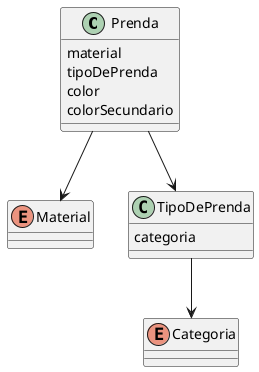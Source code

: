 @startuml QMP1
class Prenda {
  material
  tipoDePrenda
  color
  colorSecundario
}

enum Material

class TipoDePrenda {
  categoria
}

enum Categoria

Prenda --> Material
Prenda --> TipoDePrenda
TipoDePrenda --> Categoria
@enduml